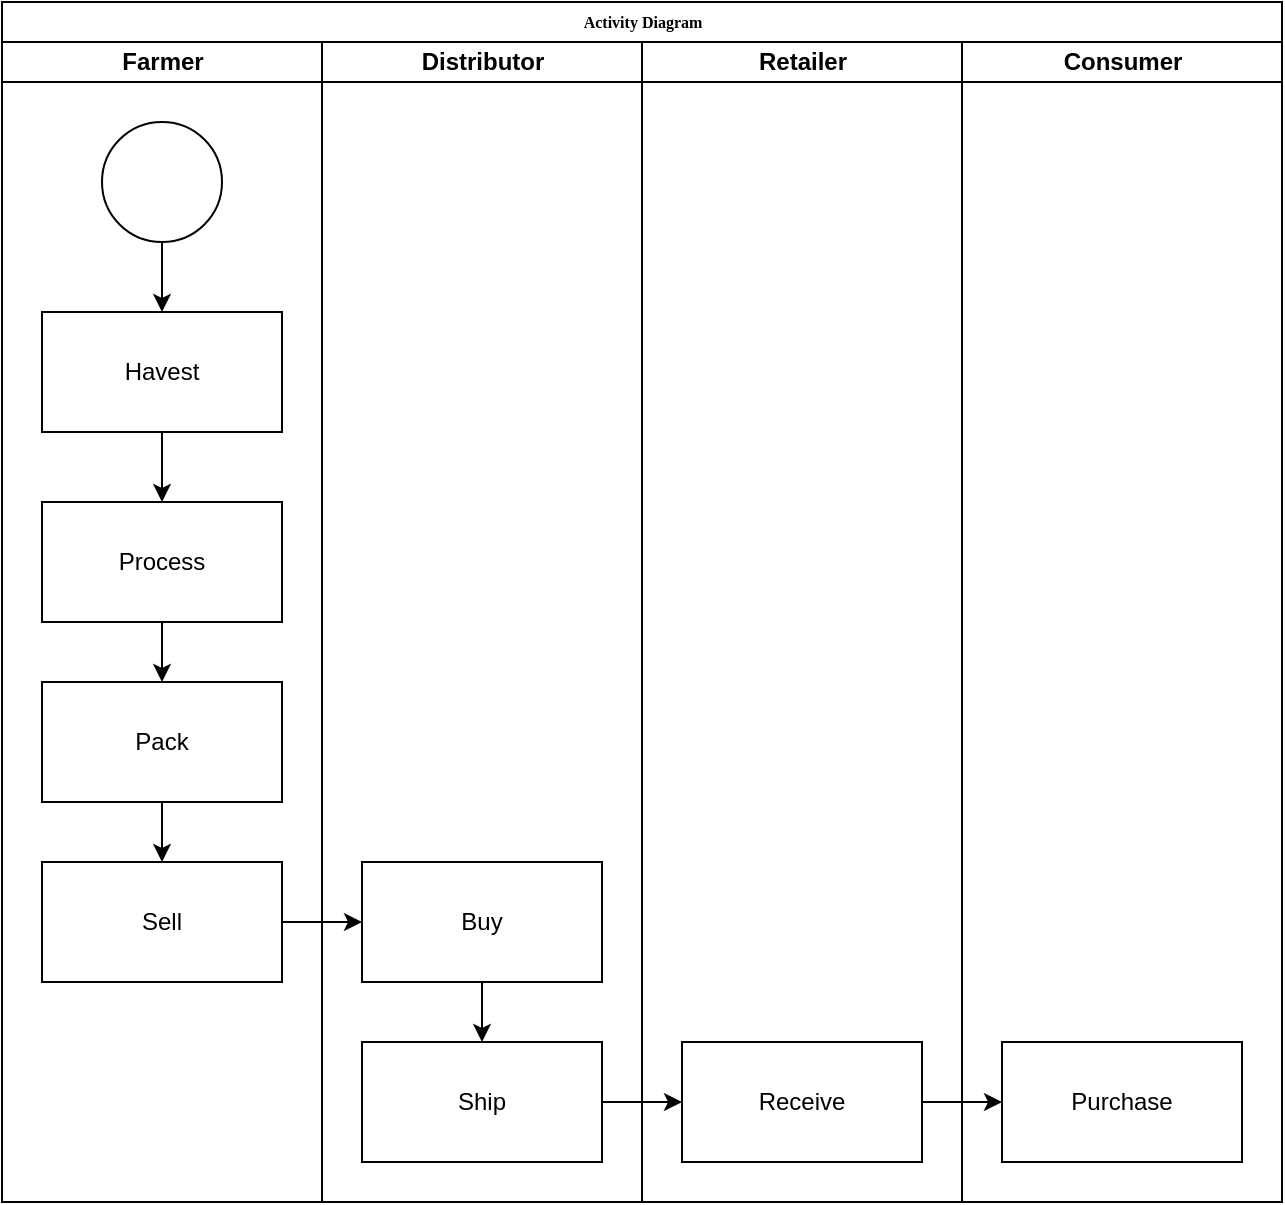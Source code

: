 <mxfile version="11.1.4" type="device"><diagram name="Page-1" id="74e2e168-ea6b-b213-b513-2b3c1d86103e"><mxGraphModel dx="1221" dy="647" grid="1" gridSize="10" guides="1" tooltips="1" connect="1" arrows="1" fold="1" page="1" pageScale="1" pageWidth="1100" pageHeight="850" background="#ffffff" math="0" shadow="0"><root><mxCell id="0"/><mxCell id="1" parent="0"/><mxCell id="77e6c97f196da883-1" value="Activity Diagram" style="swimlane;html=1;childLayout=stackLayout;startSize=20;rounded=0;shadow=0;labelBackgroundColor=none;strokeColor=#000000;strokeWidth=1;fillColor=#ffffff;fontFamily=Verdana;fontSize=8;fontColor=#000000;align=center;" parent="1" vertex="1"><mxGeometry x="70" y="40" width="640" height="600" as="geometry"/></mxCell><mxCell id="77e6c97f196da883-2" value="Farmer" style="swimlane;html=1;startSize=20;" parent="77e6c97f196da883-1" vertex="1"><mxGeometry y="20" width="160" height="580" as="geometry"/></mxCell><mxCell id="kWBvV5KBvbLBP_mnCVpc-3" value="" style="edgeStyle=orthogonalEdgeStyle;rounded=0;orthogonalLoop=1;jettySize=auto;html=1;" edge="1" parent="77e6c97f196da883-2" source="kWBvV5KBvbLBP_mnCVpc-1" target="kWBvV5KBvbLBP_mnCVpc-2"><mxGeometry relative="1" as="geometry"/></mxCell><mxCell id="kWBvV5KBvbLBP_mnCVpc-1" value="" style="ellipse;whiteSpace=wrap;html=1;aspect=fixed;" vertex="1" parent="77e6c97f196da883-2"><mxGeometry x="50" y="40" width="60" height="60" as="geometry"/></mxCell><mxCell id="kWBvV5KBvbLBP_mnCVpc-5" value="" style="edgeStyle=orthogonalEdgeStyle;rounded=0;orthogonalLoop=1;jettySize=auto;html=1;" edge="1" parent="77e6c97f196da883-2" source="kWBvV5KBvbLBP_mnCVpc-2" target="kWBvV5KBvbLBP_mnCVpc-4"><mxGeometry relative="1" as="geometry"/></mxCell><mxCell id="kWBvV5KBvbLBP_mnCVpc-2" value="Havest" style="rounded=0;whiteSpace=wrap;html=1;" vertex="1" parent="77e6c97f196da883-2"><mxGeometry x="20" y="135" width="120" height="60" as="geometry"/></mxCell><mxCell id="kWBvV5KBvbLBP_mnCVpc-7" value="" style="edgeStyle=orthogonalEdgeStyle;rounded=0;orthogonalLoop=1;jettySize=auto;html=1;" edge="1" parent="77e6c97f196da883-2" source="kWBvV5KBvbLBP_mnCVpc-4" target="kWBvV5KBvbLBP_mnCVpc-6"><mxGeometry relative="1" as="geometry"/></mxCell><mxCell id="kWBvV5KBvbLBP_mnCVpc-4" value="Process" style="rounded=0;whiteSpace=wrap;html=1;" vertex="1" parent="77e6c97f196da883-2"><mxGeometry x="20" y="230" width="120" height="60" as="geometry"/></mxCell><mxCell id="kWBvV5KBvbLBP_mnCVpc-9" value="" style="edgeStyle=orthogonalEdgeStyle;rounded=0;orthogonalLoop=1;jettySize=auto;html=1;" edge="1" parent="77e6c97f196da883-2" source="kWBvV5KBvbLBP_mnCVpc-6" target="kWBvV5KBvbLBP_mnCVpc-8"><mxGeometry relative="1" as="geometry"/></mxCell><mxCell id="kWBvV5KBvbLBP_mnCVpc-6" value="Pack" style="rounded=0;whiteSpace=wrap;html=1;" vertex="1" parent="77e6c97f196da883-2"><mxGeometry x="20" y="320" width="120" height="60" as="geometry"/></mxCell><mxCell id="kWBvV5KBvbLBP_mnCVpc-8" value="Sell" style="rounded=0;whiteSpace=wrap;html=1;" vertex="1" parent="77e6c97f196da883-2"><mxGeometry x="20" y="410" width="120" height="60" as="geometry"/></mxCell><mxCell id="77e6c97f196da883-3" value="Distributor" style="swimlane;html=1;startSize=20;" parent="77e6c97f196da883-1" vertex="1"><mxGeometry x="160" y="20" width="160" height="580" as="geometry"/></mxCell><mxCell id="kWBvV5KBvbLBP_mnCVpc-13" value="" style="edgeStyle=orthogonalEdgeStyle;rounded=0;orthogonalLoop=1;jettySize=auto;html=1;" edge="1" parent="77e6c97f196da883-3" source="kWBvV5KBvbLBP_mnCVpc-10" target="kWBvV5KBvbLBP_mnCVpc-12"><mxGeometry relative="1" as="geometry"/></mxCell><mxCell id="kWBvV5KBvbLBP_mnCVpc-10" value="Buy" style="rounded=0;whiteSpace=wrap;html=1;" vertex="1" parent="77e6c97f196da883-3"><mxGeometry x="20" y="410" width="120" height="60" as="geometry"/></mxCell><mxCell id="kWBvV5KBvbLBP_mnCVpc-12" value="Ship" style="rounded=0;whiteSpace=wrap;html=1;" vertex="1" parent="77e6c97f196da883-3"><mxGeometry x="20" y="500" width="120" height="60" as="geometry"/></mxCell><mxCell id="77e6c97f196da883-4" value="Retailer" style="swimlane;html=1;startSize=20;" parent="77e6c97f196da883-1" vertex="1"><mxGeometry x="320" y="20" width="160" height="580" as="geometry"/></mxCell><mxCell id="kWBvV5KBvbLBP_mnCVpc-14" value="Receive" style="rounded=0;whiteSpace=wrap;html=1;" vertex="1" parent="77e6c97f196da883-4"><mxGeometry x="20" y="500" width="120" height="60" as="geometry"/></mxCell><mxCell id="77e6c97f196da883-5" value="Consumer" style="swimlane;html=1;startSize=20;" parent="77e6c97f196da883-1" vertex="1"><mxGeometry x="480" y="20" width="160" height="580" as="geometry"/></mxCell><mxCell id="kWBvV5KBvbLBP_mnCVpc-16" value="Purchase" style="rounded=0;whiteSpace=wrap;html=1;" vertex="1" parent="77e6c97f196da883-5"><mxGeometry x="20" y="500" width="120" height="60" as="geometry"/></mxCell><mxCell id="kWBvV5KBvbLBP_mnCVpc-11" value="" style="edgeStyle=orthogonalEdgeStyle;rounded=0;orthogonalLoop=1;jettySize=auto;html=1;" edge="1" parent="77e6c97f196da883-1" source="kWBvV5KBvbLBP_mnCVpc-8" target="kWBvV5KBvbLBP_mnCVpc-10"><mxGeometry relative="1" as="geometry"/></mxCell><mxCell id="kWBvV5KBvbLBP_mnCVpc-15" value="" style="edgeStyle=orthogonalEdgeStyle;rounded=0;orthogonalLoop=1;jettySize=auto;html=1;" edge="1" parent="77e6c97f196da883-1" source="kWBvV5KBvbLBP_mnCVpc-12" target="kWBvV5KBvbLBP_mnCVpc-14"><mxGeometry relative="1" as="geometry"/></mxCell><mxCell id="kWBvV5KBvbLBP_mnCVpc-17" value="" style="edgeStyle=orthogonalEdgeStyle;rounded=0;orthogonalLoop=1;jettySize=auto;html=1;" edge="1" parent="77e6c97f196da883-1" source="kWBvV5KBvbLBP_mnCVpc-14" target="kWBvV5KBvbLBP_mnCVpc-16"><mxGeometry relative="1" as="geometry"/></mxCell></root></mxGraphModel></diagram></mxfile>